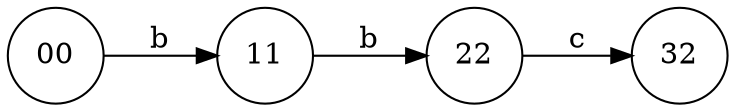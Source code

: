 digraph regex {
  node [shape="circle"];
  rankdir=LR;

  00 -> 11 [label=" b "];
  11 -> 22 [label=" b "];
  22 -> 32 [label=" c "];
}
